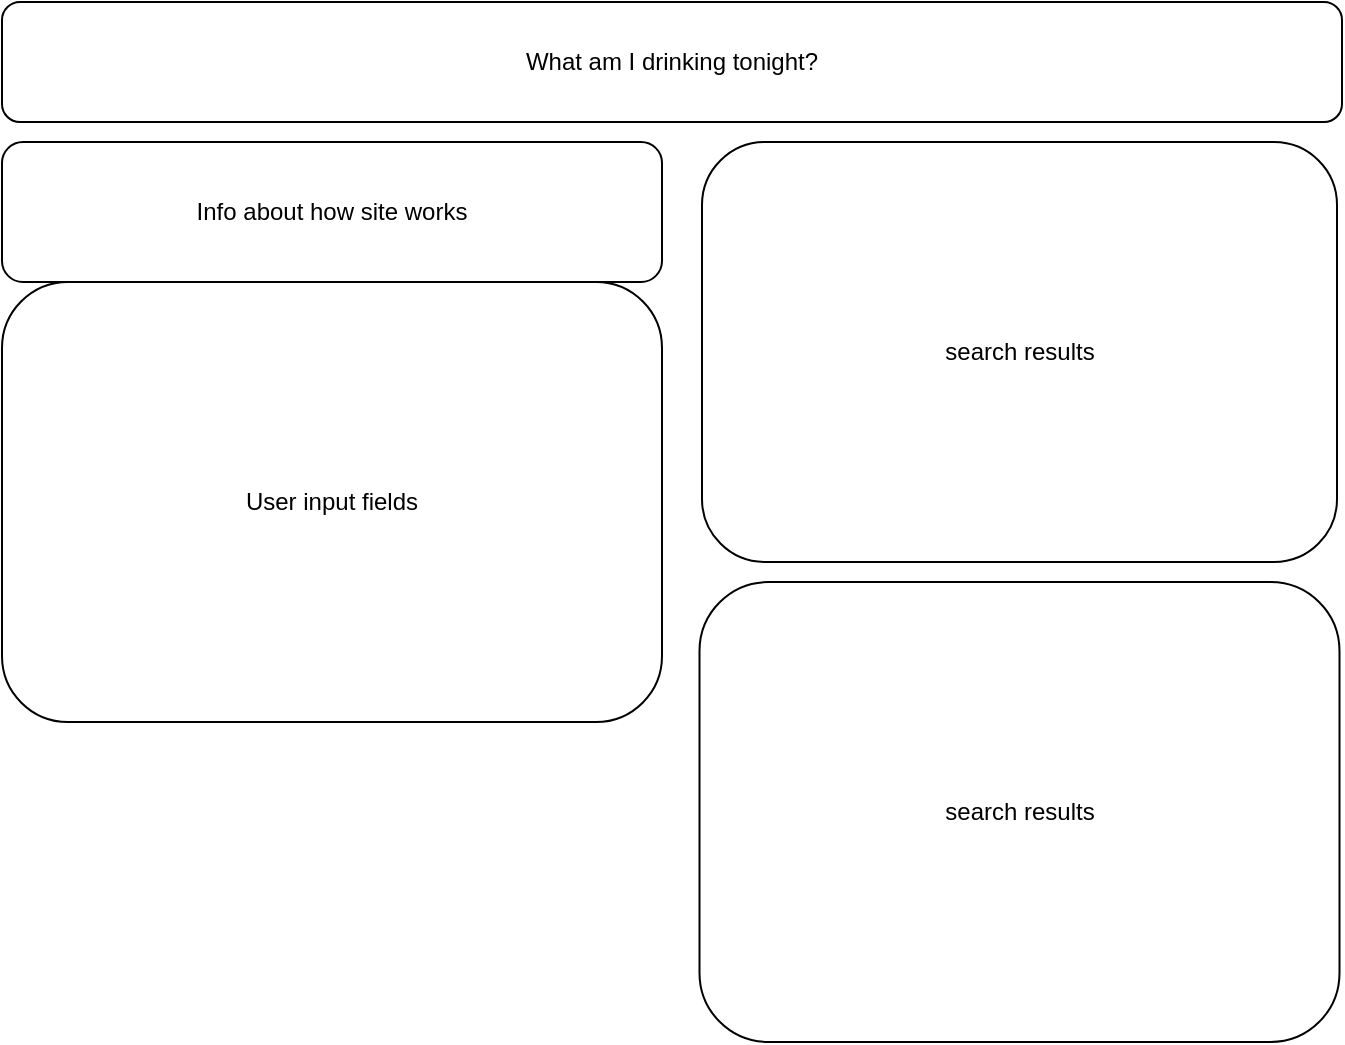 <mxfile version="14.1.1" type="github"><diagram id="djvxcIIp82fWhfUCbNBe" name="Page-1"><mxGraphModel dx="787" dy="536" grid="1" gridSize="10" guides="1" tooltips="1" connect="1" arrows="1" fold="1" page="1" pageScale="1" pageWidth="850" pageHeight="1100" math="0" shadow="0"><root><mxCell id="0"/><mxCell id="1" parent="0"/><mxCell id="Eiu6pOguR1CFR1jm9AzM-1" value="What am I drinking tonight?" style="rounded=1;whiteSpace=wrap;html=1;" vertex="1" parent="1"><mxGeometry x="70" y="10" width="670" height="60" as="geometry"/></mxCell><mxCell id="Eiu6pOguR1CFR1jm9AzM-2" value="Info about how site works" style="rounded=1;whiteSpace=wrap;html=1;" vertex="1" parent="1"><mxGeometry x="70" y="80" width="330" height="70" as="geometry"/></mxCell><mxCell id="Eiu6pOguR1CFR1jm9AzM-3" value="User input fields" style="rounded=1;whiteSpace=wrap;html=1;" vertex="1" parent="1"><mxGeometry x="70" y="150" width="330" height="220" as="geometry"/></mxCell><mxCell id="Eiu6pOguR1CFR1jm9AzM-4" value="search results" style="rounded=1;whiteSpace=wrap;html=1;" vertex="1" parent="1"><mxGeometry x="420" y="80" width="317.5" height="210" as="geometry"/></mxCell><mxCell id="Eiu6pOguR1CFR1jm9AzM-10" value="search results" style="rounded=1;whiteSpace=wrap;html=1;" vertex="1" parent="1"><mxGeometry x="418.75" y="300" width="320" height="230" as="geometry"/></mxCell></root></mxGraphModel></diagram></mxfile>